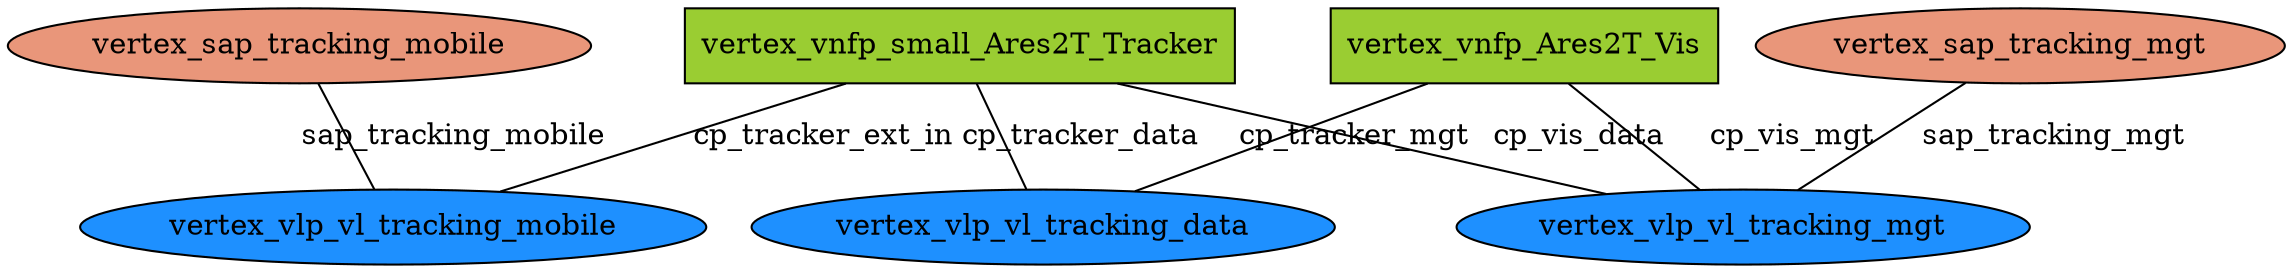 strict graph G {
  splines=false;
  overlap=false;
  mindist=2.0;
  366427700 [ label="vertex_vnfp_small_Ares2T_Tracker" shape="box" style="filled" fillcolor="yellowgreen" ];
  -1454497692 [ label="vertex_vnfp_Ares2T_Vis" shape="box" style="filled" fillcolor="yellowgreen" ];
  -2092550015 [ label="vertex_vlp_vl_tracking_mobile" shape="oval" style="filled" fillcolor="dodgerblue" ];
  -949943479 [ label="vertex_vlp_vl_tracking_data" shape="oval" style="filled" fillcolor="dodgerblue" ];
  1216291483 [ label="vertex_vlp_vl_tracking_mgt" shape="oval" style="filled" fillcolor="dodgerblue" ];
  -1675176526 [ label="vertex_sap_tracking_mobile" shape="oval" style="filled" fillcolor="darksalmon" ];
  1388444426 [ label="vertex_sap_tracking_mgt" shape="oval" style="filled" fillcolor="darksalmon" ];
  366427700 -- -2092550015 [ label="cp_tracker_ext_in" ];
  366427700 -- -949943479 [ label="cp_tracker_data" ];
  366427700 -- 1216291483 [ label="cp_tracker_mgt" ];
  -1454497692 -- -949943479 [ label="cp_vis_data" ];
  -1454497692 -- 1216291483 [ label="cp_vis_mgt" ];
  -1675176526 -- -2092550015 [ label="sap_tracking_mobile" ];
  1388444426 -- 1216291483 [ label="sap_tracking_mgt" ];
}
